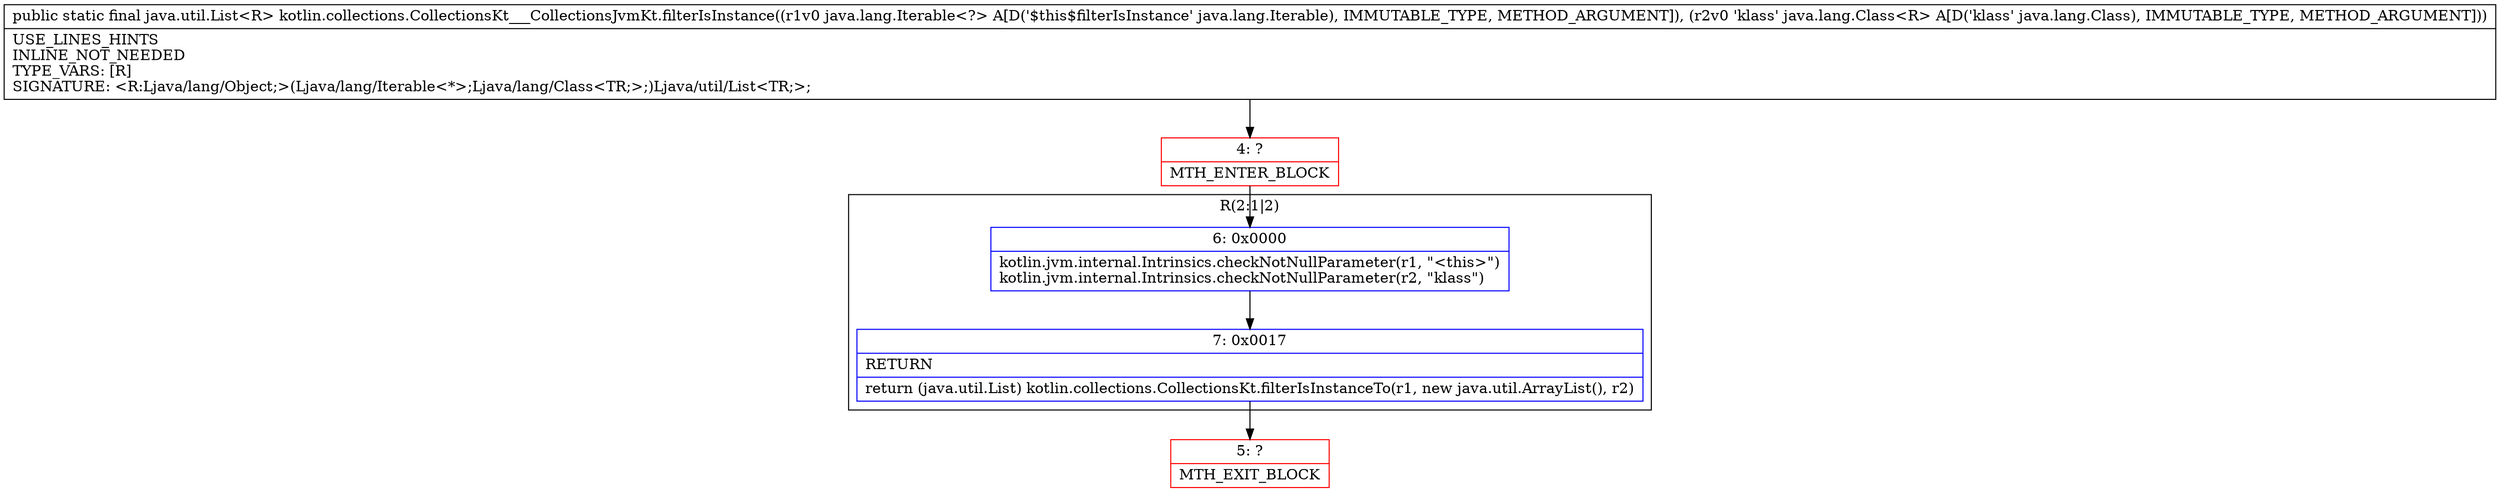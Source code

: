 digraph "CFG forkotlin.collections.CollectionsKt___CollectionsJvmKt.filterIsInstance(Ljava\/lang\/Iterable;Ljava\/lang\/Class;)Ljava\/util\/List;" {
subgraph cluster_Region_928085774 {
label = "R(2:1|2)";
node [shape=record,color=blue];
Node_6 [shape=record,label="{6\:\ 0x0000|kotlin.jvm.internal.Intrinsics.checkNotNullParameter(r1, \"\<this\>\")\lkotlin.jvm.internal.Intrinsics.checkNotNullParameter(r2, \"klass\")\l}"];
Node_7 [shape=record,label="{7\:\ 0x0017|RETURN\l|return (java.util.List) kotlin.collections.CollectionsKt.filterIsInstanceTo(r1, new java.util.ArrayList(), r2)\l}"];
}
Node_4 [shape=record,color=red,label="{4\:\ ?|MTH_ENTER_BLOCK\l}"];
Node_5 [shape=record,color=red,label="{5\:\ ?|MTH_EXIT_BLOCK\l}"];
MethodNode[shape=record,label="{public static final java.util.List\<R\> kotlin.collections.CollectionsKt___CollectionsJvmKt.filterIsInstance((r1v0 java.lang.Iterable\<?\> A[D('$this$filterIsInstance' java.lang.Iterable), IMMUTABLE_TYPE, METHOD_ARGUMENT]), (r2v0 'klass' java.lang.Class\<R\> A[D('klass' java.lang.Class), IMMUTABLE_TYPE, METHOD_ARGUMENT]))  | USE_LINES_HINTS\lINLINE_NOT_NEEDED\lTYPE_VARS: [R]\lSIGNATURE: \<R:Ljava\/lang\/Object;\>(Ljava\/lang\/Iterable\<*\>;Ljava\/lang\/Class\<TR;\>;)Ljava\/util\/List\<TR;\>;\l}"];
MethodNode -> Node_4;Node_6 -> Node_7;
Node_7 -> Node_5;
Node_4 -> Node_6;
}

